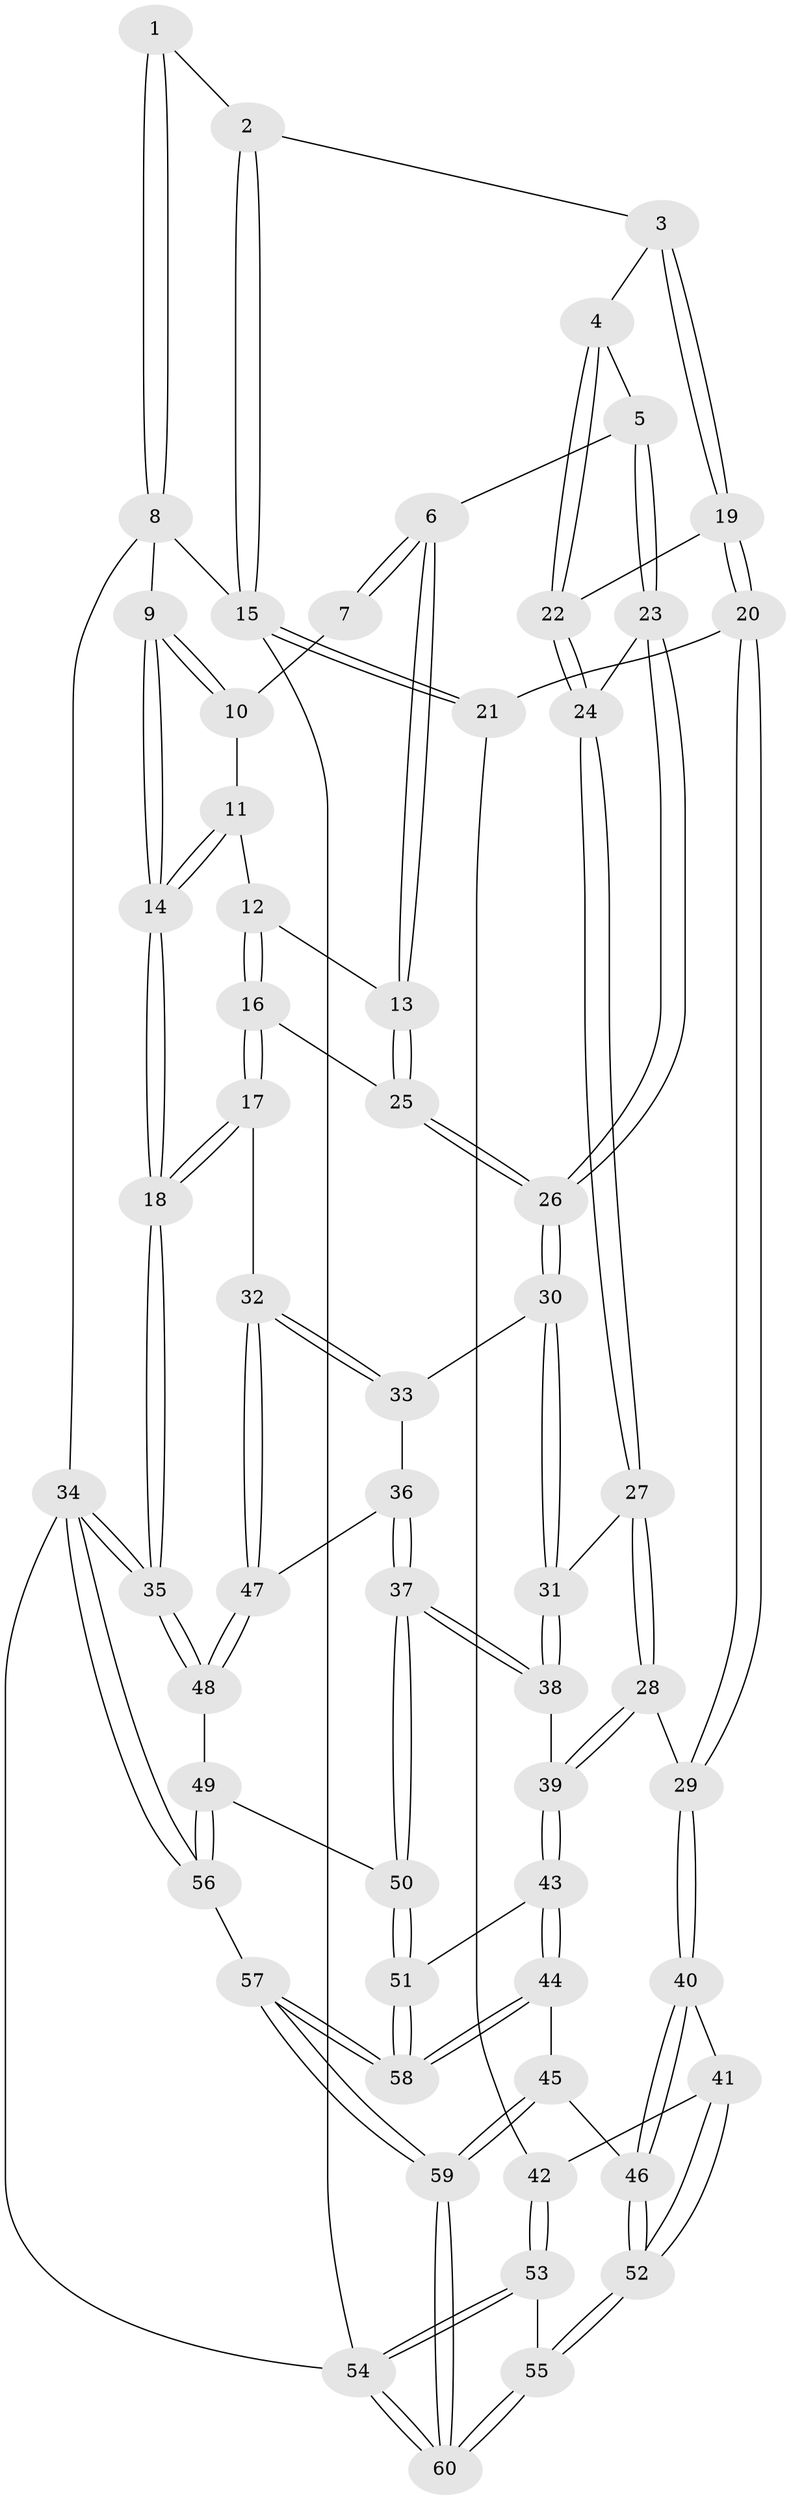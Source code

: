 // Generated by graph-tools (version 1.1) at 2025/02/03/09/25 05:02:09]
// undirected, 60 vertices, 147 edges
graph export_dot {
graph [start="1"]
  node [color=gray90,style=filled];
  1 [pos="+0.725151868300297+0"];
  2 [pos="+0.28552366848812794+0"];
  3 [pos="+0.2951668745439897+0"];
  4 [pos="+0.4970026775936219+0.0900283280743188"];
  5 [pos="+0.5288444812435699+0.1047793879590863"];
  6 [pos="+0.6398005585976351+0.08504976823092632"];
  7 [pos="+0.7199558566320885+0"];
  8 [pos="+1+0"];
  9 [pos="+1+0"];
  10 [pos="+0.7843603314513808+0.04929895789274661"];
  11 [pos="+0.7897094463888816+0.060820452249109605"];
  12 [pos="+0.7920499803918741+0.1266927844803377"];
  13 [pos="+0.6832747536520366+0.16479997591350304"];
  14 [pos="+1+0.15138290997433024"];
  15 [pos="+0+0"];
  16 [pos="+0.871360462653247+0.22598015425750623"];
  17 [pos="+1+0.29857922596656333"];
  18 [pos="+1+0.29176593048232335"];
  19 [pos="+0.2517957653252585+0.024665771299770867"];
  20 [pos="+0.18864075517019868+0.18023344091602073"];
  21 [pos="+0+0.26008876451245616"];
  22 [pos="+0.44187920112063445+0.2217006706810003"];
  23 [pos="+0.5594493800730801+0.22413441848474078"];
  24 [pos="+0.43793918611464494+0.2786746752272647"];
  25 [pos="+0.6791616252128588+0.2735227547825118"];
  26 [pos="+0.6612277187642801+0.2957419000929146"];
  27 [pos="+0.4165904589155866+0.3103014776037023"];
  28 [pos="+0.31869439976906117+0.3799030734124123"];
  29 [pos="+0.30107317182147747+0.3761566808869259"];
  30 [pos="+0.6556330576134044+0.34068039722142857"];
  31 [pos="+0.6453176822572954+0.3481908941801518"];
  32 [pos="+1+0.311996863184224"];
  33 [pos="+0.6711094391244722+0.35297235501868407"];
  34 [pos="+1+1"];
  35 [pos="+1+1"];
  36 [pos="+0.7791816757605216+0.473858400708837"];
  37 [pos="+0.655974662310105+0.5869826116077387"];
  38 [pos="+0.5281469498427409+0.5095324626401742"];
  39 [pos="+0.4648415526400377+0.5203227251561494"];
  40 [pos="+0.22088181508517135+0.4580869584609952"];
  41 [pos="+0.07275886776733723+0.5241032078664801"];
  42 [pos="+0+0.4948800637973304"];
  43 [pos="+0.43515150786784457+0.6262174392869078"];
  44 [pos="+0.3691792817756634+0.780043844246785"];
  45 [pos="+0.3631316811353758+0.780822988717629"];
  46 [pos="+0.31553922416270136+0.7788676677692923"];
  47 [pos="+0.8851603127636615+0.4875153678475245"];
  48 [pos="+0.8685604063697984+0.6604158970839387"];
  49 [pos="+0.7776501647904295+0.6911850776998352"];
  50 [pos="+0.6841435080895111+0.6791134794276426"];
  51 [pos="+0.6692302338083513+0.6974741933669204"];
  52 [pos="+0.21021835125565946+0.8046186975276144"];
  53 [pos="+0+0.5475113613303213"];
  54 [pos="+0+1"];
  55 [pos="+0.20368193533036674+0.809907896467414"];
  56 [pos="+0.819645172275979+1"];
  57 [pos="+0.6666539483970882+1"];
  58 [pos="+0.5542842015016549+0.8914015779434725"];
  59 [pos="+0.291014716648356+1"];
  60 [pos="+0+1"];
  1 -- 2;
  1 -- 8;
  1 -- 8;
  2 -- 3;
  2 -- 15;
  2 -- 15;
  3 -- 4;
  3 -- 19;
  3 -- 19;
  4 -- 5;
  4 -- 22;
  4 -- 22;
  5 -- 6;
  5 -- 23;
  5 -- 23;
  6 -- 7;
  6 -- 7;
  6 -- 13;
  6 -- 13;
  7 -- 10;
  8 -- 9;
  8 -- 15;
  8 -- 34;
  9 -- 10;
  9 -- 10;
  9 -- 14;
  9 -- 14;
  10 -- 11;
  11 -- 12;
  11 -- 14;
  11 -- 14;
  12 -- 13;
  12 -- 16;
  12 -- 16;
  13 -- 25;
  13 -- 25;
  14 -- 18;
  14 -- 18;
  15 -- 21;
  15 -- 21;
  15 -- 54;
  16 -- 17;
  16 -- 17;
  16 -- 25;
  17 -- 18;
  17 -- 18;
  17 -- 32;
  18 -- 35;
  18 -- 35;
  19 -- 20;
  19 -- 20;
  19 -- 22;
  20 -- 21;
  20 -- 29;
  20 -- 29;
  21 -- 42;
  22 -- 24;
  22 -- 24;
  23 -- 24;
  23 -- 26;
  23 -- 26;
  24 -- 27;
  24 -- 27;
  25 -- 26;
  25 -- 26;
  26 -- 30;
  26 -- 30;
  27 -- 28;
  27 -- 28;
  27 -- 31;
  28 -- 29;
  28 -- 39;
  28 -- 39;
  29 -- 40;
  29 -- 40;
  30 -- 31;
  30 -- 31;
  30 -- 33;
  31 -- 38;
  31 -- 38;
  32 -- 33;
  32 -- 33;
  32 -- 47;
  32 -- 47;
  33 -- 36;
  34 -- 35;
  34 -- 35;
  34 -- 56;
  34 -- 56;
  34 -- 54;
  35 -- 48;
  35 -- 48;
  36 -- 37;
  36 -- 37;
  36 -- 47;
  37 -- 38;
  37 -- 38;
  37 -- 50;
  37 -- 50;
  38 -- 39;
  39 -- 43;
  39 -- 43;
  40 -- 41;
  40 -- 46;
  40 -- 46;
  41 -- 42;
  41 -- 52;
  41 -- 52;
  42 -- 53;
  42 -- 53;
  43 -- 44;
  43 -- 44;
  43 -- 51;
  44 -- 45;
  44 -- 58;
  44 -- 58;
  45 -- 46;
  45 -- 59;
  45 -- 59;
  46 -- 52;
  46 -- 52;
  47 -- 48;
  47 -- 48;
  48 -- 49;
  49 -- 50;
  49 -- 56;
  49 -- 56;
  50 -- 51;
  50 -- 51;
  51 -- 58;
  51 -- 58;
  52 -- 55;
  52 -- 55;
  53 -- 54;
  53 -- 54;
  53 -- 55;
  54 -- 60;
  54 -- 60;
  55 -- 60;
  55 -- 60;
  56 -- 57;
  57 -- 58;
  57 -- 58;
  57 -- 59;
  57 -- 59;
  59 -- 60;
  59 -- 60;
}
